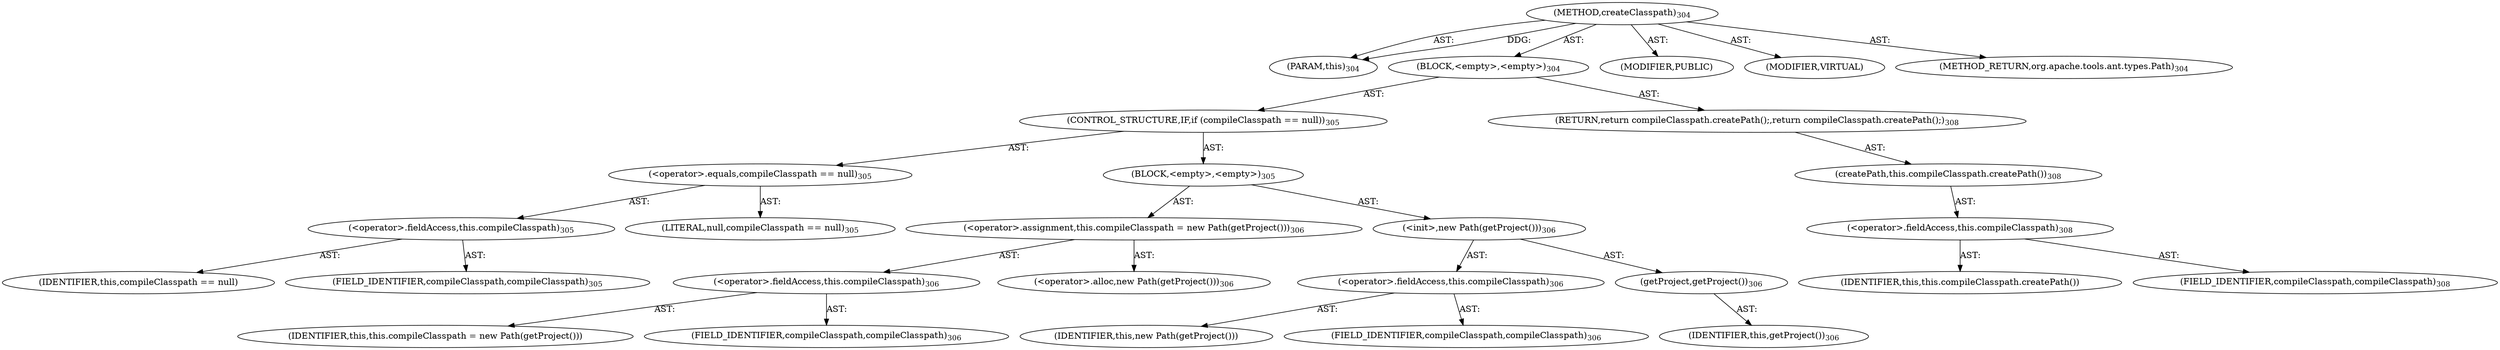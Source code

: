 digraph "createClasspath" {  
"111669149714" [label = <(METHOD,createClasspath)<SUB>304</SUB>> ]
"115964116997" [label = <(PARAM,this)<SUB>304</SUB>> ]
"25769803798" [label = <(BLOCK,&lt;empty&gt;,&lt;empty&gt;)<SUB>304</SUB>> ]
"47244640260" [label = <(CONTROL_STRUCTURE,IF,if (compileClasspath == null))<SUB>305</SUB>> ]
"30064771120" [label = <(&lt;operator&gt;.equals,compileClasspath == null)<SUB>305</SUB>> ]
"30064771121" [label = <(&lt;operator&gt;.fieldAccess,this.compileClasspath)<SUB>305</SUB>> ]
"68719476832" [label = <(IDENTIFIER,this,compileClasspath == null)> ]
"55834574874" [label = <(FIELD_IDENTIFIER,compileClasspath,compileClasspath)<SUB>305</SUB>> ]
"90194313219" [label = <(LITERAL,null,compileClasspath == null)<SUB>305</SUB>> ]
"25769803799" [label = <(BLOCK,&lt;empty&gt;,&lt;empty&gt;)<SUB>305</SUB>> ]
"30064771122" [label = <(&lt;operator&gt;.assignment,this.compileClasspath = new Path(getProject()))<SUB>306</SUB>> ]
"30064771123" [label = <(&lt;operator&gt;.fieldAccess,this.compileClasspath)<SUB>306</SUB>> ]
"68719476833" [label = <(IDENTIFIER,this,this.compileClasspath = new Path(getProject()))> ]
"55834574875" [label = <(FIELD_IDENTIFIER,compileClasspath,compileClasspath)<SUB>306</SUB>> ]
"30064771124" [label = <(&lt;operator&gt;.alloc,new Path(getProject()))<SUB>306</SUB>> ]
"30064771125" [label = <(&lt;init&gt;,new Path(getProject()))<SUB>306</SUB>> ]
"30064771126" [label = <(&lt;operator&gt;.fieldAccess,this.compileClasspath)<SUB>306</SUB>> ]
"68719476834" [label = <(IDENTIFIER,this,new Path(getProject()))> ]
"55834574876" [label = <(FIELD_IDENTIFIER,compileClasspath,compileClasspath)<SUB>306</SUB>> ]
"30064771127" [label = <(getProject,getProject())<SUB>306</SUB>> ]
"68719476741" [label = <(IDENTIFIER,this,getProject())<SUB>306</SUB>> ]
"146028888074" [label = <(RETURN,return compileClasspath.createPath();,return compileClasspath.createPath();)<SUB>308</SUB>> ]
"30064771128" [label = <(createPath,this.compileClasspath.createPath())<SUB>308</SUB>> ]
"30064771129" [label = <(&lt;operator&gt;.fieldAccess,this.compileClasspath)<SUB>308</SUB>> ]
"68719476835" [label = <(IDENTIFIER,this,this.compileClasspath.createPath())> ]
"55834574877" [label = <(FIELD_IDENTIFIER,compileClasspath,compileClasspath)<SUB>308</SUB>> ]
"133143986229" [label = <(MODIFIER,PUBLIC)> ]
"133143986230" [label = <(MODIFIER,VIRTUAL)> ]
"128849018898" [label = <(METHOD_RETURN,org.apache.tools.ant.types.Path)<SUB>304</SUB>> ]
  "111669149714" -> "115964116997"  [ label = "AST: "] 
  "111669149714" -> "25769803798"  [ label = "AST: "] 
  "111669149714" -> "133143986229"  [ label = "AST: "] 
  "111669149714" -> "133143986230"  [ label = "AST: "] 
  "111669149714" -> "128849018898"  [ label = "AST: "] 
  "25769803798" -> "47244640260"  [ label = "AST: "] 
  "25769803798" -> "146028888074"  [ label = "AST: "] 
  "47244640260" -> "30064771120"  [ label = "AST: "] 
  "47244640260" -> "25769803799"  [ label = "AST: "] 
  "30064771120" -> "30064771121"  [ label = "AST: "] 
  "30064771120" -> "90194313219"  [ label = "AST: "] 
  "30064771121" -> "68719476832"  [ label = "AST: "] 
  "30064771121" -> "55834574874"  [ label = "AST: "] 
  "25769803799" -> "30064771122"  [ label = "AST: "] 
  "25769803799" -> "30064771125"  [ label = "AST: "] 
  "30064771122" -> "30064771123"  [ label = "AST: "] 
  "30064771122" -> "30064771124"  [ label = "AST: "] 
  "30064771123" -> "68719476833"  [ label = "AST: "] 
  "30064771123" -> "55834574875"  [ label = "AST: "] 
  "30064771125" -> "30064771126"  [ label = "AST: "] 
  "30064771125" -> "30064771127"  [ label = "AST: "] 
  "30064771126" -> "68719476834"  [ label = "AST: "] 
  "30064771126" -> "55834574876"  [ label = "AST: "] 
  "30064771127" -> "68719476741"  [ label = "AST: "] 
  "146028888074" -> "30064771128"  [ label = "AST: "] 
  "30064771128" -> "30064771129"  [ label = "AST: "] 
  "30064771129" -> "68719476835"  [ label = "AST: "] 
  "30064771129" -> "55834574877"  [ label = "AST: "] 
  "111669149714" -> "115964116997"  [ label = "DDG: "] 
}
